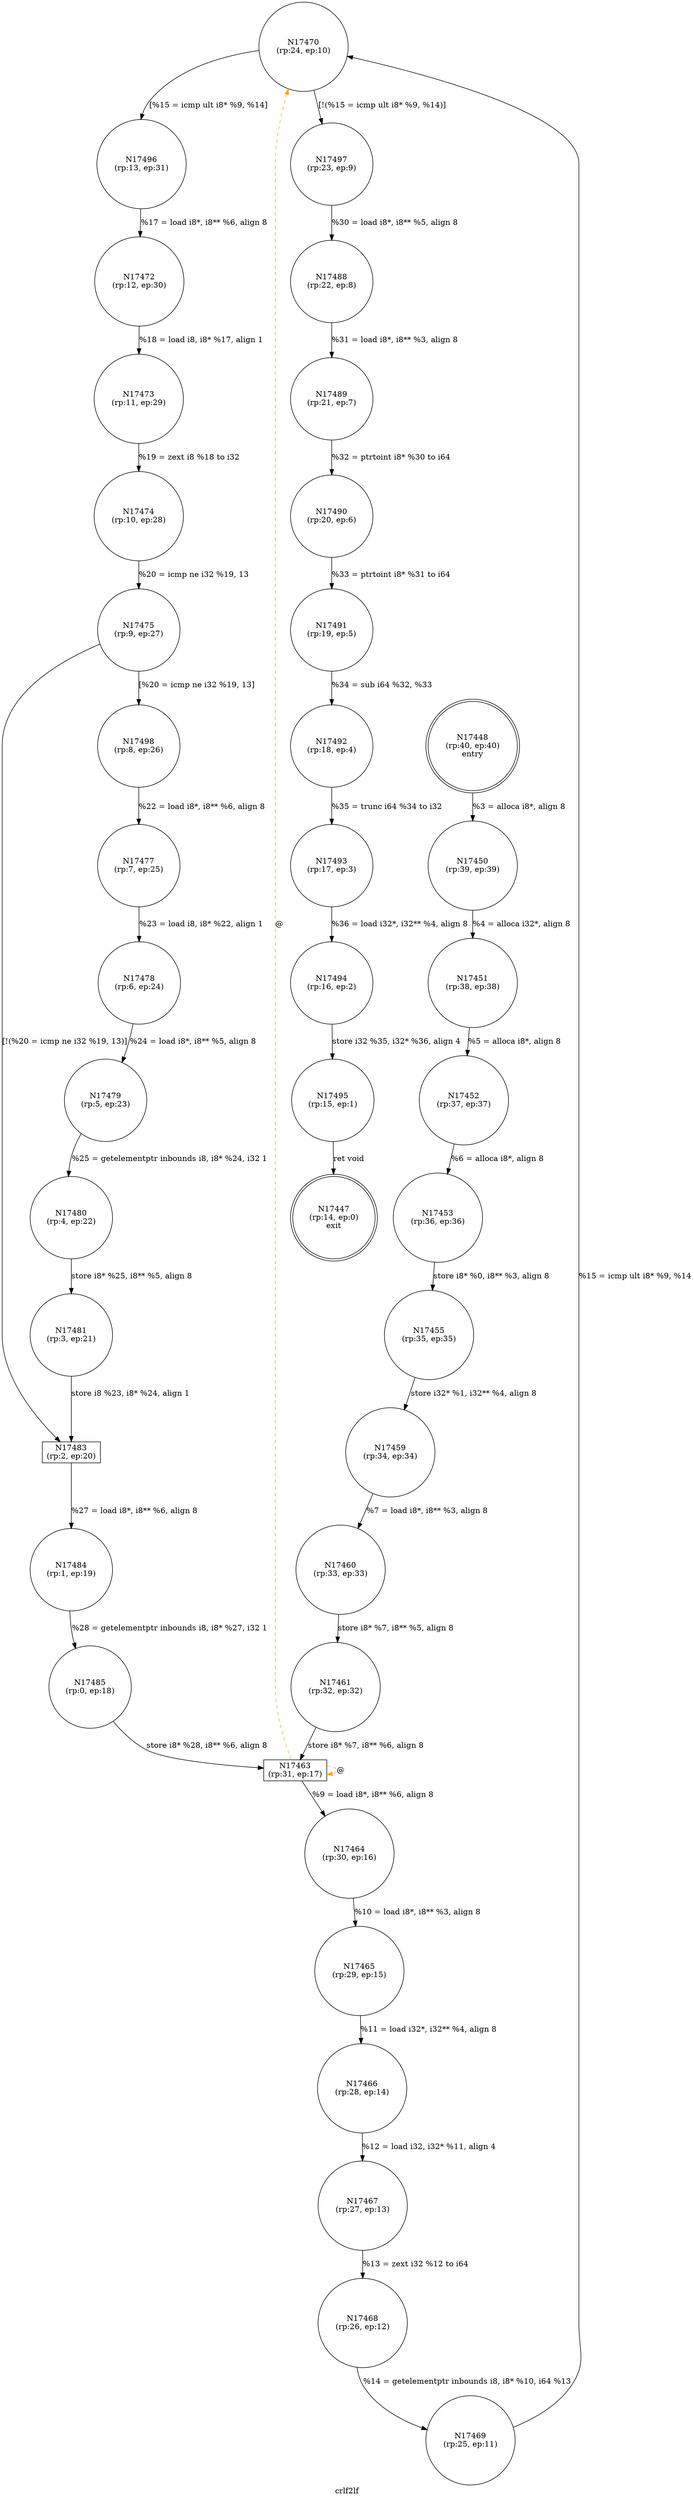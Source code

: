 digraph crlf2lf {
label="crlf2lf"
17447 [label="N17447\n(rp:14, ep:0)\nexit", shape="doublecircle"]
17448 [label="N17448\n(rp:40, ep:40)\nentry", shape="doublecircle"]
17448 -> 17450 [label="%3 = alloca i8*, align 8"]
17450 [label="N17450\n(rp:39, ep:39)", shape="circle"]
17450 -> 17451 [label="%4 = alloca i32*, align 8"]
17451 [label="N17451\n(rp:38, ep:38)", shape="circle"]
17451 -> 17452 [label="%5 = alloca i8*, align 8"]
17452 [label="N17452\n(rp:37, ep:37)", shape="circle"]
17452 -> 17453 [label="%6 = alloca i8*, align 8"]
17453 [label="N17453\n(rp:36, ep:36)", shape="circle"]
17453 -> 17455 [label="store i8* %0, i8** %3, align 8"]
17455 [label="N17455\n(rp:35, ep:35)", shape="circle"]
17455 -> 17459 [label="store i32* %1, i32** %4, align 8"]
17459 [label="N17459\n(rp:34, ep:34)", shape="circle"]
17459 -> 17460 [label="%7 = load i8*, i8** %3, align 8"]
17460 [label="N17460\n(rp:33, ep:33)", shape="circle"]
17460 -> 17461 [label="store i8* %7, i8** %5, align 8"]
17461 [label="N17461\n(rp:32, ep:32)", shape="circle"]
17461 -> 17463 [label="store i8* %7, i8** %6, align 8"]
17463 [label="N17463\n(rp:31, ep:17)", shape="box"]
17463 -> 17464 [label="%9 = load i8*, i8** %6, align 8"]
17463 -> 17463 [label="@", style="dashed", color="orange"]
17463 -> 17470 [label="@", style="dashed", color="orange"]
17464 [label="N17464\n(rp:30, ep:16)", shape="circle"]
17464 -> 17465 [label="%10 = load i8*, i8** %3, align 8"]
17465 [label="N17465\n(rp:29, ep:15)", shape="circle"]
17465 -> 17466 [label="%11 = load i32*, i32** %4, align 8"]
17466 [label="N17466\n(rp:28, ep:14)", shape="circle"]
17466 -> 17467 [label="%12 = load i32, i32* %11, align 4"]
17467 [label="N17467\n(rp:27, ep:13)", shape="circle"]
17467 -> 17468 [label="%13 = zext i32 %12 to i64"]
17468 [label="N17468\n(rp:26, ep:12)", shape="circle"]
17468 -> 17469 [label="%14 = getelementptr inbounds i8, i8* %10, i64 %13"]
17469 [label="N17469\n(rp:25, ep:11)", shape="circle"]
17469 -> 17470 [label="%15 = icmp ult i8* %9, %14"]
17470 [label="N17470\n(rp:24, ep:10)", shape="circle"]
17470 -> 17496 [label="[%15 = icmp ult i8* %9, %14]"]
17470 -> 17497 [label="[!(%15 = icmp ult i8* %9, %14)]"]
17472 [label="N17472\n(rp:12, ep:30)", shape="circle"]
17472 -> 17473 [label="%18 = load i8, i8* %17, align 1"]
17473 [label="N17473\n(rp:11, ep:29)", shape="circle"]
17473 -> 17474 [label="%19 = zext i8 %18 to i32"]
17474 [label="N17474\n(rp:10, ep:28)", shape="circle"]
17474 -> 17475 [label="%20 = icmp ne i32 %19, 13"]
17475 [label="N17475\n(rp:9, ep:27)", shape="circle"]
17475 -> 17498 [label="[%20 = icmp ne i32 %19, 13]"]
17475 -> 17483 [label="[!(%20 = icmp ne i32 %19, 13)]"]
17477 [label="N17477\n(rp:7, ep:25)", shape="circle"]
17477 -> 17478 [label="%23 = load i8, i8* %22, align 1"]
17478 [label="N17478\n(rp:6, ep:24)", shape="circle"]
17478 -> 17479 [label="%24 = load i8*, i8** %5, align 8"]
17479 [label="N17479\n(rp:5, ep:23)", shape="circle"]
17479 -> 17480 [label="%25 = getelementptr inbounds i8, i8* %24, i32 1"]
17480 [label="N17480\n(rp:4, ep:22)", shape="circle"]
17480 -> 17481 [label="store i8* %25, i8** %5, align 8"]
17481 [label="N17481\n(rp:3, ep:21)", shape="circle"]
17481 -> 17483 [label="store i8 %23, i8* %24, align 1"]
17483 [label="N17483\n(rp:2, ep:20)", shape="box"]
17483 -> 17484 [label="%27 = load i8*, i8** %6, align 8"]
17484 [label="N17484\n(rp:1, ep:19)", shape="circle"]
17484 -> 17485 [label="%28 = getelementptr inbounds i8, i8* %27, i32 1"]
17485 [label="N17485\n(rp:0, ep:18)", shape="circle"]
17485 -> 17463 [label="store i8* %28, i8** %6, align 8"]
17488 [label="N17488\n(rp:22, ep:8)", shape="circle"]
17488 -> 17489 [label="%31 = load i8*, i8** %3, align 8"]
17489 [label="N17489\n(rp:21, ep:7)", shape="circle"]
17489 -> 17490 [label="%32 = ptrtoint i8* %30 to i64"]
17490 [label="N17490\n(rp:20, ep:6)", shape="circle"]
17490 -> 17491 [label="%33 = ptrtoint i8* %31 to i64"]
17491 [label="N17491\n(rp:19, ep:5)", shape="circle"]
17491 -> 17492 [label="%34 = sub i64 %32, %33"]
17492 [label="N17492\n(rp:18, ep:4)", shape="circle"]
17492 -> 17493 [label="%35 = trunc i64 %34 to i32"]
17493 [label="N17493\n(rp:17, ep:3)", shape="circle"]
17493 -> 17494 [label="%36 = load i32*, i32** %4, align 8"]
17494 [label="N17494\n(rp:16, ep:2)", shape="circle"]
17494 -> 17495 [label="store i32 %35, i32* %36, align 4"]
17495 [label="N17495\n(rp:15, ep:1)", shape="circle"]
17495 -> 17447 [label="ret void"]
17496 [label="N17496\n(rp:13, ep:31)", shape="circle"]
17496 -> 17472 [label="%17 = load i8*, i8** %6, align 8"]
17497 [label="N17497\n(rp:23, ep:9)", shape="circle"]
17497 -> 17488 [label="%30 = load i8*, i8** %5, align 8"]
17498 [label="N17498\n(rp:8, ep:26)", shape="circle"]
17498 -> 17477 [label="%22 = load i8*, i8** %6, align 8"]
}
